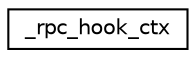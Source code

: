 digraph G
{
  edge [fontname="Helvetica",fontsize="10",labelfontname="Helvetica",labelfontsize="10"];
  node [fontname="Helvetica",fontsize="10",shape=record];
  rankdir="LR";
  Node1 [label="_rpc_hook_ctx",height=0.2,width=0.4,color="black", fillcolor="white", style="filled",URL="$struct__rpc__hook__ctx.html"];
}
